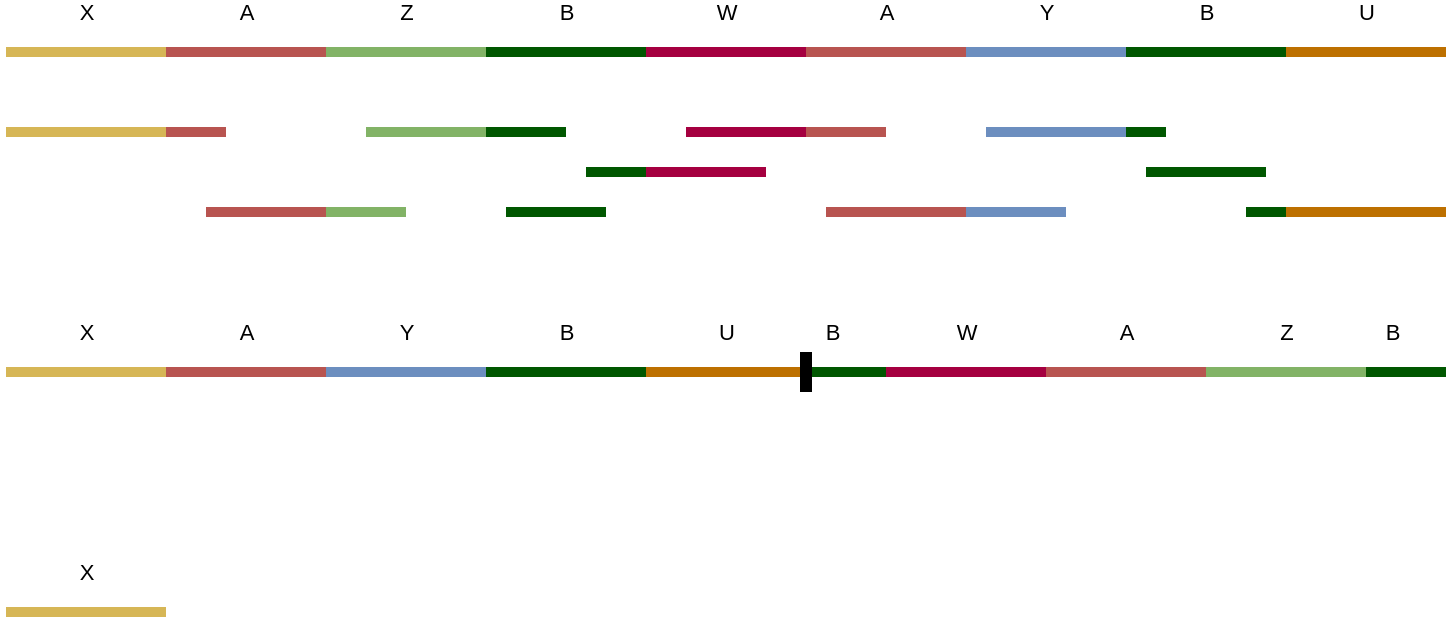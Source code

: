 <mxfile version="14.5.1" type="device"><diagram id="-aq6E7B8a0YVsIAmIBXZ" name="Seite-1"><mxGraphModel dx="1165" dy="693" grid="1" gridSize="10" guides="1" tooltips="1" connect="1" arrows="1" fold="1" page="1" pageScale="1" pageWidth="1600" pageHeight="1200" math="0" shadow="0"><root><mxCell id="0"/><mxCell id="1" parent="0"/><mxCell id="wiBMMRy5M9KBn9xkWu2D-2" value="" style="endArrow=none;html=1;fillColor=#fff2cc;strokeColor=#d6b656;strokeWidth=5;" parent="1" edge="1"><mxGeometry width="50" height="50" relative="1" as="geometry"><mxPoint x="80" y="200" as="sourcePoint"/><mxPoint x="160" y="200" as="targetPoint"/></mxGeometry></mxCell><mxCell id="wiBMMRy5M9KBn9xkWu2D-7" value="X" style="edgeLabel;html=1;align=center;verticalAlign=middle;resizable=0;points=[];" parent="wiBMMRy5M9KBn9xkWu2D-2" vertex="1" connectable="0"><mxGeometry x="0.354" y="-2" relative="1" as="geometry"><mxPoint x="-14.17" y="-22" as="offset"/></mxGeometry></mxCell><mxCell id="wiBMMRy5M9KBn9xkWu2D-8" value="" style="endArrow=none;html=1;fillColor=#f8cecc;strokeColor=#b85450;strokeWidth=5;" parent="1" edge="1"><mxGeometry width="50" height="50" relative="1" as="geometry"><mxPoint x="160" y="200" as="sourcePoint"/><mxPoint x="240" y="200" as="targetPoint"/></mxGeometry></mxCell><mxCell id="wiBMMRy5M9KBn9xkWu2D-9" value="A" style="edgeLabel;html=1;align=center;verticalAlign=middle;resizable=0;points=[];" parent="wiBMMRy5M9KBn9xkWu2D-8" vertex="1" connectable="0"><mxGeometry x="0.354" y="-2" relative="1" as="geometry"><mxPoint x="-14.17" y="-22" as="offset"/></mxGeometry></mxCell><mxCell id="wiBMMRy5M9KBn9xkWu2D-10" value="" style="endArrow=none;html=1;fillColor=#d5e8d4;strokeColor=#82b366;strokeWidth=5;" parent="1" edge="1"><mxGeometry width="50" height="50" relative="1" as="geometry"><mxPoint x="240" y="200" as="sourcePoint"/><mxPoint x="320" y="200" as="targetPoint"/></mxGeometry></mxCell><mxCell id="wiBMMRy5M9KBn9xkWu2D-11" value="Z" style="edgeLabel;html=1;align=center;verticalAlign=middle;resizable=0;points=[];" parent="wiBMMRy5M9KBn9xkWu2D-10" vertex="1" connectable="0"><mxGeometry x="0.354" y="-2" relative="1" as="geometry"><mxPoint x="-14.17" y="-22" as="offset"/></mxGeometry></mxCell><mxCell id="wiBMMRy5M9KBn9xkWu2D-12" value="" style="endArrow=none;html=1;fillColor=#008a00;strokeColor=#005700;strokeWidth=5;" parent="1" edge="1"><mxGeometry width="50" height="50" relative="1" as="geometry"><mxPoint x="320" y="200" as="sourcePoint"/><mxPoint x="400" y="200" as="targetPoint"/></mxGeometry></mxCell><mxCell id="wiBMMRy5M9KBn9xkWu2D-13" value="B" style="edgeLabel;html=1;align=center;verticalAlign=middle;resizable=0;points=[];" parent="wiBMMRy5M9KBn9xkWu2D-12" vertex="1" connectable="0"><mxGeometry x="0.354" y="-2" relative="1" as="geometry"><mxPoint x="-14.17" y="-22" as="offset"/></mxGeometry></mxCell><mxCell id="wiBMMRy5M9KBn9xkWu2D-14" value="" style="endArrow=none;html=1;fillColor=#d80073;strokeColor=#A50040;strokeWidth=5;" parent="1" edge="1"><mxGeometry width="50" height="50" relative="1" as="geometry"><mxPoint x="400" y="200" as="sourcePoint"/><mxPoint x="480" y="200" as="targetPoint"/></mxGeometry></mxCell><mxCell id="wiBMMRy5M9KBn9xkWu2D-15" value="W" style="edgeLabel;html=1;align=center;verticalAlign=middle;resizable=0;points=[];" parent="wiBMMRy5M9KBn9xkWu2D-14" vertex="1" connectable="0"><mxGeometry x="0.354" y="-2" relative="1" as="geometry"><mxPoint x="-14.17" y="-22" as="offset"/></mxGeometry></mxCell><mxCell id="wiBMMRy5M9KBn9xkWu2D-16" value="" style="endArrow=none;html=1;fillColor=#f8cecc;strokeColor=#b85450;strokeWidth=5;" parent="1" edge="1"><mxGeometry width="50" height="50" relative="1" as="geometry"><mxPoint x="480" y="200" as="sourcePoint"/><mxPoint x="560" y="200" as="targetPoint"/></mxGeometry></mxCell><mxCell id="wiBMMRy5M9KBn9xkWu2D-17" value="A" style="edgeLabel;html=1;align=center;verticalAlign=middle;resizable=0;points=[];" parent="wiBMMRy5M9KBn9xkWu2D-16" vertex="1" connectable="0"><mxGeometry x="0.354" y="-2" relative="1" as="geometry"><mxPoint x="-14.17" y="-22" as="offset"/></mxGeometry></mxCell><mxCell id="wiBMMRy5M9KBn9xkWu2D-18" value="" style="endArrow=none;html=1;fillColor=#dae8fc;strokeColor=#6c8ebf;strokeWidth=5;" parent="1" edge="1"><mxGeometry width="50" height="50" relative="1" as="geometry"><mxPoint x="560" y="200" as="sourcePoint"/><mxPoint x="640" y="200" as="targetPoint"/></mxGeometry></mxCell><mxCell id="wiBMMRy5M9KBn9xkWu2D-19" value="Y" style="edgeLabel;html=1;align=center;verticalAlign=middle;resizable=0;points=[];" parent="wiBMMRy5M9KBn9xkWu2D-18" vertex="1" connectable="0"><mxGeometry x="0.354" y="-2" relative="1" as="geometry"><mxPoint x="-14.17" y="-22" as="offset"/></mxGeometry></mxCell><mxCell id="wiBMMRy5M9KBn9xkWu2D-20" value="" style="endArrow=none;html=1;fillColor=#008a00;strokeColor=#005700;strokeWidth=5;" parent="1" edge="1"><mxGeometry width="50" height="50" relative="1" as="geometry"><mxPoint x="640" y="200" as="sourcePoint"/><mxPoint x="720" y="200" as="targetPoint"/></mxGeometry></mxCell><mxCell id="wiBMMRy5M9KBn9xkWu2D-21" value="B" style="edgeLabel;html=1;align=center;verticalAlign=middle;resizable=0;points=[];" parent="wiBMMRy5M9KBn9xkWu2D-20" vertex="1" connectable="0"><mxGeometry x="0.354" y="-2" relative="1" as="geometry"><mxPoint x="-14.17" y="-22" as="offset"/></mxGeometry></mxCell><mxCell id="wiBMMRy5M9KBn9xkWu2D-22" value="" style="endArrow=none;html=1;fillColor=#f0a30a;strokeColor=#BD7000;strokeWidth=5;" parent="1" edge="1"><mxGeometry width="50" height="50" relative="1" as="geometry"><mxPoint x="720" y="200" as="sourcePoint"/><mxPoint x="800" y="200" as="targetPoint"/></mxGeometry></mxCell><mxCell id="wiBMMRy5M9KBn9xkWu2D-23" value="U" style="edgeLabel;html=1;align=center;verticalAlign=middle;resizable=0;points=[];" parent="wiBMMRy5M9KBn9xkWu2D-22" vertex="1" connectable="0"><mxGeometry x="0.354" y="-2" relative="1" as="geometry"><mxPoint x="-14.17" y="-22" as="offset"/></mxGeometry></mxCell><mxCell id="wiBMMRy5M9KBn9xkWu2D-24" value="" style="endArrow=none;html=1;strokeWidth=5;fillColor=#fff2cc;strokeColor=#d6b656;" parent="1" edge="1"><mxGeometry width="50" height="50" relative="1" as="geometry"><mxPoint x="80" y="240" as="sourcePoint"/><mxPoint x="160" y="240" as="targetPoint"/></mxGeometry></mxCell><mxCell id="wiBMMRy5M9KBn9xkWu2D-27" value="" style="endArrow=none;html=1;strokeWidth=5;fillColor=#f8cecc;strokeColor=#b85450;" parent="1" edge="1"><mxGeometry width="50" height="50" relative="1" as="geometry"><mxPoint x="160" y="240" as="sourcePoint"/><mxPoint x="190" y="240" as="targetPoint"/></mxGeometry></mxCell><mxCell id="wiBMMRy5M9KBn9xkWu2D-28" value="" style="endArrow=none;html=1;strokeWidth=5;fillColor=#f8cecc;strokeColor=#b85450;" parent="1" edge="1"><mxGeometry width="50" height="50" relative="1" as="geometry"><mxPoint x="180" y="280" as="sourcePoint"/><mxPoint x="240" y="280" as="targetPoint"/></mxGeometry></mxCell><mxCell id="wiBMMRy5M9KBn9xkWu2D-29" value="" style="endArrow=none;html=1;strokeWidth=5;fillColor=#d5e8d4;strokeColor=#82b366;" parent="1" edge="1"><mxGeometry width="50" height="50" relative="1" as="geometry"><mxPoint x="240" y="280" as="sourcePoint"/><mxPoint x="280" y="280" as="targetPoint"/></mxGeometry></mxCell><mxCell id="wiBMMRy5M9KBn9xkWu2D-30" value="" style="endArrow=none;html=1;strokeWidth=5;fillColor=#d5e8d4;strokeColor=#82b366;" parent="1" edge="1"><mxGeometry width="50" height="50" relative="1" as="geometry"><mxPoint x="260" y="240" as="sourcePoint"/><mxPoint x="320" y="240" as="targetPoint"/></mxGeometry></mxCell><mxCell id="wiBMMRy5M9KBn9xkWu2D-31" value="" style="endArrow=none;html=1;strokeWidth=5;fillColor=#008a00;strokeColor=#005700;" parent="1" edge="1"><mxGeometry width="50" height="50" relative="1" as="geometry"><mxPoint x="320" y="240" as="sourcePoint"/><mxPoint x="360" y="240" as="targetPoint"/></mxGeometry></mxCell><mxCell id="wiBMMRy5M9KBn9xkWu2D-32" value="" style="endArrow=none;html=1;strokeWidth=5;fillColor=#008a00;strokeColor=#005700;" parent="1" edge="1"><mxGeometry width="50" height="50" relative="1" as="geometry"><mxPoint x="330" y="280" as="sourcePoint"/><mxPoint x="380" y="280" as="targetPoint"/></mxGeometry></mxCell><mxCell id="wiBMMRy5M9KBn9xkWu2D-34" value="" style="endArrow=none;html=1;strokeWidth=5;fillColor=#008a00;strokeColor=#005700;" parent="1" edge="1"><mxGeometry width="50" height="50" relative="1" as="geometry"><mxPoint x="370" y="260" as="sourcePoint"/><mxPoint x="400" y="260" as="targetPoint"/></mxGeometry></mxCell><mxCell id="wiBMMRy5M9KBn9xkWu2D-35" value="" style="endArrow=none;html=1;strokeWidth=5;fillColor=#d80073;strokeColor=#A50040;" parent="1" edge="1"><mxGeometry width="50" height="50" relative="1" as="geometry"><mxPoint x="400" y="260" as="sourcePoint"/><mxPoint x="460" y="260" as="targetPoint"/></mxGeometry></mxCell><mxCell id="wiBMMRy5M9KBn9xkWu2D-36" value="" style="endArrow=none;html=1;strokeWidth=5;fillColor=#d80073;strokeColor=#A50040;" parent="1" edge="1"><mxGeometry width="50" height="50" relative="1" as="geometry"><mxPoint x="420" y="240" as="sourcePoint"/><mxPoint x="480" y="240" as="targetPoint"/></mxGeometry></mxCell><mxCell id="wiBMMRy5M9KBn9xkWu2D-37" value="" style="endArrow=none;html=1;strokeWidth=5;fillColor=#f8cecc;strokeColor=#b85450;" parent="1" edge="1"><mxGeometry width="50" height="50" relative="1" as="geometry"><mxPoint x="480" y="240" as="sourcePoint"/><mxPoint x="520" y="240" as="targetPoint"/></mxGeometry></mxCell><mxCell id="wiBMMRy5M9KBn9xkWu2D-38" value="" style="endArrow=none;html=1;strokeWidth=5;fillColor=#f8cecc;strokeColor=#b85450;" parent="1" edge="1"><mxGeometry width="50" height="50" relative="1" as="geometry"><mxPoint x="490" y="280" as="sourcePoint"/><mxPoint x="560" y="280" as="targetPoint"/></mxGeometry></mxCell><mxCell id="wiBMMRy5M9KBn9xkWu2D-39" value="" style="endArrow=none;html=1;strokeWidth=5;fillColor=#dae8fc;strokeColor=#6c8ebf;" parent="1" edge="1"><mxGeometry width="50" height="50" relative="1" as="geometry"><mxPoint x="560" y="280" as="sourcePoint"/><mxPoint x="610" y="280" as="targetPoint"/></mxGeometry></mxCell><mxCell id="wiBMMRy5M9KBn9xkWu2D-40" value="" style="endArrow=none;html=1;strokeWidth=5;fillColor=#dae8fc;strokeColor=#6c8ebf;" parent="1" edge="1"><mxGeometry width="50" height="50" relative="1" as="geometry"><mxPoint x="570" y="240" as="sourcePoint"/><mxPoint x="640" y="240" as="targetPoint"/></mxGeometry></mxCell><mxCell id="wiBMMRy5M9KBn9xkWu2D-41" value="" style="endArrow=none;html=1;strokeWidth=5;fillColor=#008a00;strokeColor=#005700;" parent="1" edge="1"><mxGeometry width="50" height="50" relative="1" as="geometry"><mxPoint x="640" y="240" as="sourcePoint"/><mxPoint x="660" y="240" as="targetPoint"/></mxGeometry></mxCell><mxCell id="wiBMMRy5M9KBn9xkWu2D-42" value="" style="endArrow=none;html=1;strokeWidth=5;fillColor=#008a00;strokeColor=#005700;" parent="1" edge="1"><mxGeometry width="50" height="50" relative="1" as="geometry"><mxPoint x="700" y="280" as="sourcePoint"/><mxPoint x="720" y="280" as="targetPoint"/></mxGeometry></mxCell><mxCell id="wiBMMRy5M9KBn9xkWu2D-43" value="" style="endArrow=none;html=1;strokeWidth=5;fillColor=#f0a30a;strokeColor=#BD7000;" parent="1" edge="1"><mxGeometry width="50" height="50" relative="1" as="geometry"><mxPoint x="720" y="280" as="sourcePoint"/><mxPoint x="800" y="280" as="targetPoint"/></mxGeometry></mxCell><mxCell id="wiBMMRy5M9KBn9xkWu2D-44" value="" style="endArrow=none;html=1;strokeWidth=5;fillColor=#008a00;strokeColor=#005700;" parent="1" edge="1"><mxGeometry width="50" height="50" relative="1" as="geometry"><mxPoint x="650" y="260" as="sourcePoint"/><mxPoint x="710" y="260" as="targetPoint"/></mxGeometry></mxCell><mxCell id="u23omrXY3P_0U5_pibZl-1" value="" style="endArrow=none;html=1;fillColor=#fff2cc;strokeColor=#d6b656;strokeWidth=5;" parent="1" edge="1"><mxGeometry width="50" height="50" relative="1" as="geometry"><mxPoint x="80" y="360" as="sourcePoint"/><mxPoint x="160" y="360" as="targetPoint"/></mxGeometry></mxCell><mxCell id="u23omrXY3P_0U5_pibZl-2" value="X" style="edgeLabel;html=1;align=center;verticalAlign=middle;resizable=0;points=[];" parent="u23omrXY3P_0U5_pibZl-1" vertex="1" connectable="0"><mxGeometry x="0.354" y="-2" relative="1" as="geometry"><mxPoint x="-14.17" y="-22" as="offset"/></mxGeometry></mxCell><mxCell id="u23omrXY3P_0U5_pibZl-3" value="" style="endArrow=none;html=1;fillColor=#f8cecc;strokeColor=#b85450;strokeWidth=5;" parent="1" edge="1"><mxGeometry width="50" height="50" relative="1" as="geometry"><mxPoint x="160" y="360" as="sourcePoint"/><mxPoint x="240" y="360" as="targetPoint"/></mxGeometry></mxCell><mxCell id="u23omrXY3P_0U5_pibZl-4" value="A" style="edgeLabel;html=1;align=center;verticalAlign=middle;resizable=0;points=[];" parent="u23omrXY3P_0U5_pibZl-3" vertex="1" connectable="0"><mxGeometry x="0.354" y="-2" relative="1" as="geometry"><mxPoint x="-14.17" y="-22" as="offset"/></mxGeometry></mxCell><mxCell id="u23omrXY3P_0U5_pibZl-7" value="" style="endArrow=none;html=1;fillColor=#dae8fc;strokeColor=#6c8ebf;strokeWidth=5;" parent="1" edge="1"><mxGeometry width="50" height="50" relative="1" as="geometry"><mxPoint x="240" y="360" as="sourcePoint"/><mxPoint x="320" y="360" as="targetPoint"/></mxGeometry></mxCell><mxCell id="u23omrXY3P_0U5_pibZl-8" value="Y" style="edgeLabel;html=1;align=center;verticalAlign=middle;resizable=0;points=[];" parent="u23omrXY3P_0U5_pibZl-7" vertex="1" connectable="0"><mxGeometry x="0.354" y="-2" relative="1" as="geometry"><mxPoint x="-14.17" y="-22" as="offset"/></mxGeometry></mxCell><mxCell id="u23omrXY3P_0U5_pibZl-9" value="" style="endArrow=none;html=1;fillColor=#008a00;strokeColor=#005700;strokeWidth=5;" parent="1" edge="1"><mxGeometry width="50" height="50" relative="1" as="geometry"><mxPoint x="320" y="360" as="sourcePoint"/><mxPoint x="400" y="360" as="targetPoint"/></mxGeometry></mxCell><mxCell id="u23omrXY3P_0U5_pibZl-10" value="B" style="edgeLabel;html=1;align=center;verticalAlign=middle;resizable=0;points=[];" parent="u23omrXY3P_0U5_pibZl-9" vertex="1" connectable="0"><mxGeometry x="0.354" y="-2" relative="1" as="geometry"><mxPoint x="-14.17" y="-22" as="offset"/></mxGeometry></mxCell><mxCell id="u23omrXY3P_0U5_pibZl-11" value="" style="endArrow=none;html=1;fillColor=#f0a30a;strokeColor=#BD7000;strokeWidth=5;" parent="1" edge="1"><mxGeometry width="50" height="50" relative="1" as="geometry"><mxPoint x="400" y="360" as="sourcePoint"/><mxPoint x="480" y="360" as="targetPoint"/></mxGeometry></mxCell><mxCell id="u23omrXY3P_0U5_pibZl-12" value="U" style="edgeLabel;html=1;align=center;verticalAlign=middle;resizable=0;points=[];" parent="u23omrXY3P_0U5_pibZl-11" vertex="1" connectable="0"><mxGeometry x="0.354" y="-2" relative="1" as="geometry"><mxPoint x="-14.17" y="-22" as="offset"/></mxGeometry></mxCell><mxCell id="u23omrXY3P_0U5_pibZl-14" value="" style="endArrow=none;html=1;fillColor=#008a00;strokeColor=#005700;strokeWidth=5;" parent="1" edge="1"><mxGeometry width="50" height="50" relative="1" as="geometry"><mxPoint x="480" y="360" as="sourcePoint"/><mxPoint x="520" y="360" as="targetPoint"/></mxGeometry></mxCell><mxCell id="u23omrXY3P_0U5_pibZl-15" value="B" style="edgeLabel;html=1;align=center;verticalAlign=middle;resizable=0;points=[];" parent="u23omrXY3P_0U5_pibZl-14" vertex="1" connectable="0"><mxGeometry x="0.354" y="-2" relative="1" as="geometry"><mxPoint x="-14.17" y="-22" as="offset"/></mxGeometry></mxCell><mxCell id="u23omrXY3P_0U5_pibZl-13" value="" style="endArrow=none;html=1;strokeWidth=6;" parent="1" edge="1"><mxGeometry width="50" height="50" relative="1" as="geometry"><mxPoint x="480" y="370" as="sourcePoint"/><mxPoint x="480" y="350" as="targetPoint"/></mxGeometry></mxCell><mxCell id="u23omrXY3P_0U5_pibZl-16" value="" style="endArrow=none;html=1;fillColor=#d80073;strokeColor=#A50040;strokeWidth=5;" parent="1" edge="1"><mxGeometry width="50" height="50" relative="1" as="geometry"><mxPoint x="520" y="360" as="sourcePoint"/><mxPoint x="600" y="360" as="targetPoint"/></mxGeometry></mxCell><mxCell id="u23omrXY3P_0U5_pibZl-17" value="W" style="edgeLabel;html=1;align=center;verticalAlign=middle;resizable=0;points=[];" parent="u23omrXY3P_0U5_pibZl-16" vertex="1" connectable="0"><mxGeometry x="0.354" y="-2" relative="1" as="geometry"><mxPoint x="-14.17" y="-22" as="offset"/></mxGeometry></mxCell><mxCell id="u23omrXY3P_0U5_pibZl-18" value="" style="endArrow=none;html=1;fillColor=#f8cecc;strokeColor=#b85450;strokeWidth=5;" parent="1" edge="1"><mxGeometry width="50" height="50" relative="1" as="geometry"><mxPoint x="600" y="360" as="sourcePoint"/><mxPoint x="680" y="360" as="targetPoint"/></mxGeometry></mxCell><mxCell id="u23omrXY3P_0U5_pibZl-19" value="A" style="edgeLabel;html=1;align=center;verticalAlign=middle;resizable=0;points=[];" parent="u23omrXY3P_0U5_pibZl-18" vertex="1" connectable="0"><mxGeometry x="0.354" y="-2" relative="1" as="geometry"><mxPoint x="-14.17" y="-22" as="offset"/></mxGeometry></mxCell><mxCell id="u23omrXY3P_0U5_pibZl-20" value="" style="endArrow=none;html=1;fillColor=#d5e8d4;strokeColor=#82b366;strokeWidth=5;" parent="1" edge="1"><mxGeometry width="50" height="50" relative="1" as="geometry"><mxPoint x="680" y="360" as="sourcePoint"/><mxPoint x="760" y="360" as="targetPoint"/></mxGeometry></mxCell><mxCell id="u23omrXY3P_0U5_pibZl-21" value="Z" style="edgeLabel;html=1;align=center;verticalAlign=middle;resizable=0;points=[];" parent="u23omrXY3P_0U5_pibZl-20" vertex="1" connectable="0"><mxGeometry x="0.354" y="-2" relative="1" as="geometry"><mxPoint x="-14.17" y="-22" as="offset"/></mxGeometry></mxCell><mxCell id="u23omrXY3P_0U5_pibZl-24" value="" style="endArrow=none;html=1;fillColor=#008a00;strokeColor=#005700;strokeWidth=5;" parent="1" edge="1"><mxGeometry width="50" height="50" relative="1" as="geometry"><mxPoint x="760" y="360" as="sourcePoint"/><mxPoint x="800" y="360" as="targetPoint"/></mxGeometry></mxCell><mxCell id="u23omrXY3P_0U5_pibZl-25" value="B" style="edgeLabel;html=1;align=center;verticalAlign=middle;resizable=0;points=[];" parent="u23omrXY3P_0U5_pibZl-24" vertex="1" connectable="0"><mxGeometry x="0.354" y="-2" relative="1" as="geometry"><mxPoint x="-14.17" y="-22" as="offset"/></mxGeometry></mxCell><mxCell id="cWrVAY4ifxODVUBmqajT-1" value="" style="endArrow=none;html=1;fillColor=#fff2cc;strokeColor=#d6b656;strokeWidth=5;" edge="1" parent="1"><mxGeometry width="50" height="50" relative="1" as="geometry"><mxPoint x="80" y="480" as="sourcePoint"/><mxPoint x="160" y="480" as="targetPoint"/></mxGeometry></mxCell><mxCell id="cWrVAY4ifxODVUBmqajT-2" value="X" style="edgeLabel;html=1;align=center;verticalAlign=middle;resizable=0;points=[];" vertex="1" connectable="0" parent="cWrVAY4ifxODVUBmqajT-1"><mxGeometry x="0.354" y="-2" relative="1" as="geometry"><mxPoint x="-14.17" y="-22" as="offset"/></mxGeometry></mxCell></root></mxGraphModel></diagram></mxfile>